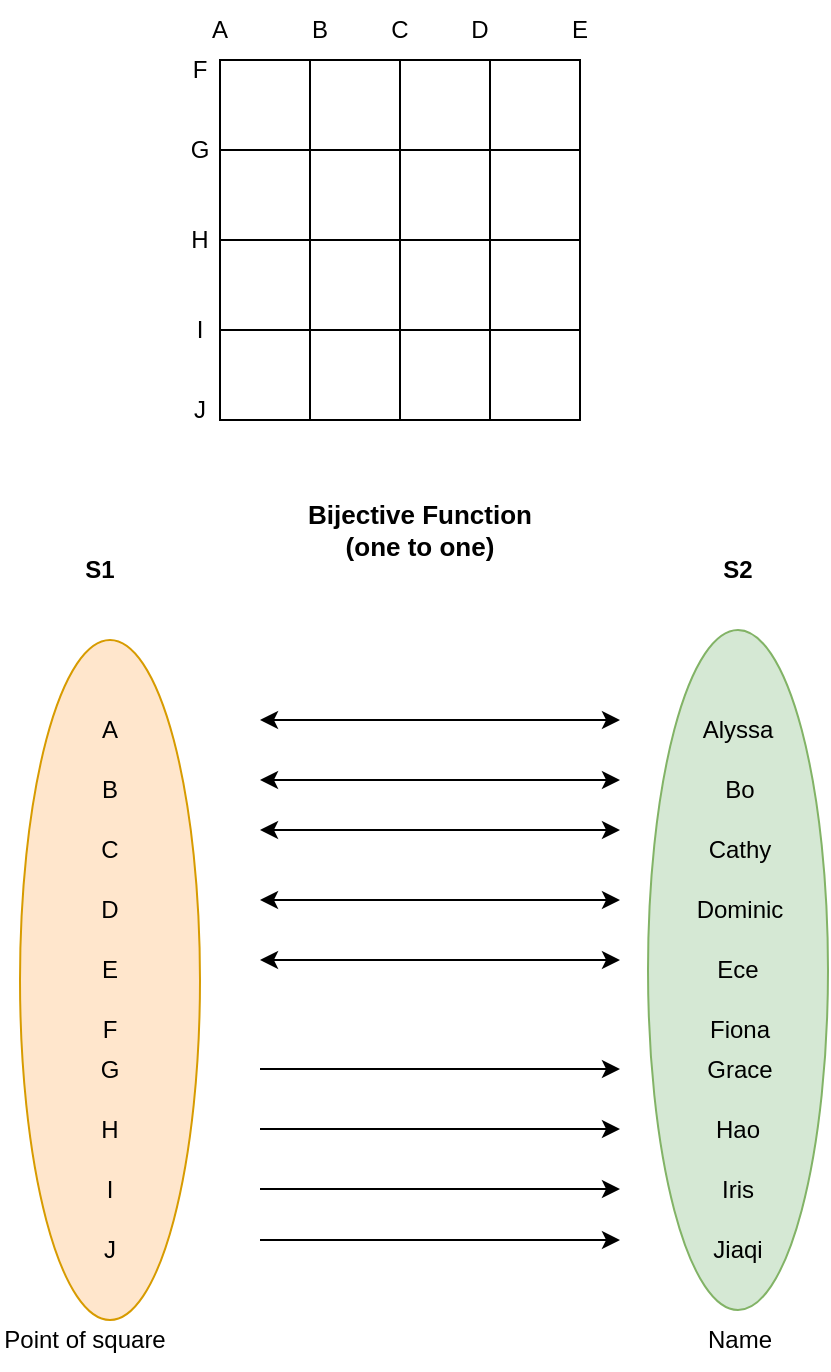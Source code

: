 <mxfile version="22.0.2" type="github" pages="3">
  <diagram name="Page-1" id="C0G1_l1UDHh4eET4bDQB">
    <mxGraphModel dx="906" dy="453" grid="1" gridSize="10" guides="1" tooltips="1" connect="1" arrows="1" fold="1" page="1" pageScale="1" pageWidth="827" pageHeight="1169" math="0" shadow="0">
      <root>
        <mxCell id="0" />
        <mxCell id="1" parent="0" />
        <mxCell id="lIeE3Y5SsQSJ4F84biwz-1" value="" style="whiteSpace=wrap;html=1;aspect=fixed;" parent="1" vertex="1">
          <mxGeometry x="200" y="200" width="180" height="180" as="geometry" />
        </mxCell>
        <mxCell id="lIeE3Y5SsQSJ4F84biwz-2" value="" style="endArrow=none;html=1;rounded=0;entryX=0.75;entryY=0;entryDx=0;entryDy=0;exitX=0.75;exitY=1;exitDx=0;exitDy=0;" parent="1" source="lIeE3Y5SsQSJ4F84biwz-1" target="lIeE3Y5SsQSJ4F84biwz-1" edge="1">
          <mxGeometry width="50" height="50" relative="1" as="geometry">
            <mxPoint x="320" y="260" as="sourcePoint" />
            <mxPoint x="370" y="210" as="targetPoint" />
          </mxGeometry>
        </mxCell>
        <mxCell id="lIeE3Y5SsQSJ4F84biwz-3" value="" style="endArrow=none;html=1;rounded=0;entryX=0.5;entryY=0;entryDx=0;entryDy=0;exitX=0.5;exitY=1;exitDx=0;exitDy=0;" parent="1" source="lIeE3Y5SsQSJ4F84biwz-1" target="lIeE3Y5SsQSJ4F84biwz-1" edge="1">
          <mxGeometry width="50" height="50" relative="1" as="geometry">
            <mxPoint x="320" y="260" as="sourcePoint" />
            <mxPoint x="370" y="210" as="targetPoint" />
          </mxGeometry>
        </mxCell>
        <mxCell id="lIeE3Y5SsQSJ4F84biwz-4" value="" style="endArrow=none;html=1;rounded=0;entryX=0.25;entryY=0;entryDx=0;entryDy=0;exitX=0.25;exitY=1;exitDx=0;exitDy=0;" parent="1" source="lIeE3Y5SsQSJ4F84biwz-1" target="lIeE3Y5SsQSJ4F84biwz-1" edge="1">
          <mxGeometry width="50" height="50" relative="1" as="geometry">
            <mxPoint x="320" y="260" as="sourcePoint" />
            <mxPoint x="370" y="210" as="targetPoint" />
          </mxGeometry>
        </mxCell>
        <mxCell id="lIeE3Y5SsQSJ4F84biwz-5" value="" style="endArrow=none;html=1;rounded=0;exitX=0;exitY=0.25;exitDx=0;exitDy=0;entryX=1;entryY=0.25;entryDx=0;entryDy=0;" parent="1" source="lIeE3Y5SsQSJ4F84biwz-1" target="lIeE3Y5SsQSJ4F84biwz-1" edge="1">
          <mxGeometry width="50" height="50" relative="1" as="geometry">
            <mxPoint x="320" y="260" as="sourcePoint" />
            <mxPoint x="370" y="210" as="targetPoint" />
          </mxGeometry>
        </mxCell>
        <mxCell id="lIeE3Y5SsQSJ4F84biwz-6" value="" style="endArrow=none;html=1;rounded=0;exitX=0;exitY=0.5;exitDx=0;exitDy=0;entryX=1;entryY=0.5;entryDx=0;entryDy=0;" parent="1" source="lIeE3Y5SsQSJ4F84biwz-1" target="lIeE3Y5SsQSJ4F84biwz-1" edge="1">
          <mxGeometry width="50" height="50" relative="1" as="geometry">
            <mxPoint x="320" y="260" as="sourcePoint" />
            <mxPoint x="370" y="210" as="targetPoint" />
          </mxGeometry>
        </mxCell>
        <mxCell id="lIeE3Y5SsQSJ4F84biwz-7" value="" style="endArrow=none;html=1;rounded=0;exitX=0;exitY=0.75;exitDx=0;exitDy=0;entryX=1;entryY=0.75;entryDx=0;entryDy=0;" parent="1" source="lIeE3Y5SsQSJ4F84biwz-1" target="lIeE3Y5SsQSJ4F84biwz-1" edge="1">
          <mxGeometry width="50" height="50" relative="1" as="geometry">
            <mxPoint x="320" y="260" as="sourcePoint" />
            <mxPoint x="370" y="210" as="targetPoint" />
          </mxGeometry>
        </mxCell>
        <mxCell id="lIeE3Y5SsQSJ4F84biwz-8" value="A" style="text;html=1;strokeColor=none;fillColor=none;align=center;verticalAlign=middle;whiteSpace=wrap;rounded=0;" parent="1" vertex="1">
          <mxGeometry x="170" y="170" width="60" height="30" as="geometry" />
        </mxCell>
        <mxCell id="lIeE3Y5SsQSJ4F84biwz-9" value="B" style="text;html=1;strokeColor=none;fillColor=none;align=center;verticalAlign=middle;whiteSpace=wrap;rounded=0;" parent="1" vertex="1">
          <mxGeometry x="220" y="170" width="60" height="30" as="geometry" />
        </mxCell>
        <mxCell id="lIeE3Y5SsQSJ4F84biwz-10" value="C" style="text;html=1;strokeColor=none;fillColor=none;align=center;verticalAlign=middle;whiteSpace=wrap;rounded=0;" parent="1" vertex="1">
          <mxGeometry x="260" y="170" width="60" height="30" as="geometry" />
        </mxCell>
        <mxCell id="lIeE3Y5SsQSJ4F84biwz-11" value="D" style="text;html=1;strokeColor=none;fillColor=none;align=center;verticalAlign=middle;whiteSpace=wrap;rounded=0;" parent="1" vertex="1">
          <mxGeometry x="300" y="170" width="60" height="30" as="geometry" />
        </mxCell>
        <mxCell id="lIeE3Y5SsQSJ4F84biwz-12" value="E" style="text;html=1;strokeColor=none;fillColor=none;align=center;verticalAlign=middle;whiteSpace=wrap;rounded=0;" parent="1" vertex="1">
          <mxGeometry x="350" y="170" width="60" height="30" as="geometry" />
        </mxCell>
        <mxCell id="lIeE3Y5SsQSJ4F84biwz-15" value="F" style="text;html=1;strokeColor=none;fillColor=none;align=center;verticalAlign=middle;whiteSpace=wrap;rounded=0;" parent="1" vertex="1">
          <mxGeometry x="160" y="190" width="60" height="30" as="geometry" />
        </mxCell>
        <mxCell id="lIeE3Y5SsQSJ4F84biwz-16" value="G" style="text;html=1;strokeColor=none;fillColor=none;align=center;verticalAlign=middle;whiteSpace=wrap;rounded=0;" parent="1" vertex="1">
          <mxGeometry x="160" y="230" width="60" height="30" as="geometry" />
        </mxCell>
        <mxCell id="lIeE3Y5SsQSJ4F84biwz-17" value="H" style="text;html=1;strokeColor=none;fillColor=none;align=center;verticalAlign=middle;whiteSpace=wrap;rounded=0;" parent="1" vertex="1">
          <mxGeometry x="160" y="275" width="60" height="30" as="geometry" />
        </mxCell>
        <mxCell id="lIeE3Y5SsQSJ4F84biwz-20" value="I" style="text;html=1;strokeColor=none;fillColor=none;align=center;verticalAlign=middle;whiteSpace=wrap;rounded=0;" parent="1" vertex="1">
          <mxGeometry x="160" y="320" width="60" height="30" as="geometry" />
        </mxCell>
        <mxCell id="lIeE3Y5SsQSJ4F84biwz-21" value="J" style="text;html=1;strokeColor=none;fillColor=none;align=center;verticalAlign=middle;whiteSpace=wrap;rounded=0;" parent="1" vertex="1">
          <mxGeometry x="160" y="360" width="60" height="30" as="geometry" />
        </mxCell>
        <mxCell id="mZZ3oU3MAKDqjdPzpFdO-1" value="" style="ellipse;whiteSpace=wrap;html=1;fillColor=#ffe6cc;strokeColor=#d79b00;" parent="1" vertex="1">
          <mxGeometry x="100" y="490" width="90" height="340" as="geometry" />
        </mxCell>
        <mxCell id="mZZ3oU3MAKDqjdPzpFdO-2" value="A" style="text;html=1;strokeColor=none;fillColor=none;align=center;verticalAlign=middle;whiteSpace=wrap;rounded=0;" parent="1" vertex="1">
          <mxGeometry x="115" y="520" width="60" height="30" as="geometry" />
        </mxCell>
        <mxCell id="mZZ3oU3MAKDqjdPzpFdO-3" value="B" style="text;html=1;strokeColor=none;fillColor=none;align=center;verticalAlign=middle;whiteSpace=wrap;rounded=0;" parent="1" vertex="1">
          <mxGeometry x="115" y="550" width="60" height="30" as="geometry" />
        </mxCell>
        <mxCell id="mZZ3oU3MAKDqjdPzpFdO-4" value="C" style="text;html=1;strokeColor=none;fillColor=none;align=center;verticalAlign=middle;whiteSpace=wrap;rounded=0;" parent="1" vertex="1">
          <mxGeometry x="115" y="580" width="60" height="30" as="geometry" />
        </mxCell>
        <mxCell id="mZZ3oU3MAKDqjdPzpFdO-5" value="D" style="text;html=1;strokeColor=none;fillColor=none;align=center;verticalAlign=middle;whiteSpace=wrap;rounded=0;" parent="1" vertex="1">
          <mxGeometry x="115" y="610" width="60" height="30" as="geometry" />
        </mxCell>
        <mxCell id="mZZ3oU3MAKDqjdPzpFdO-6" value="E" style="text;html=1;strokeColor=none;fillColor=none;align=center;verticalAlign=middle;whiteSpace=wrap;rounded=0;" parent="1" vertex="1">
          <mxGeometry x="115" y="640" width="60" height="30" as="geometry" />
        </mxCell>
        <mxCell id="mZZ3oU3MAKDqjdPzpFdO-7" value="F" style="text;html=1;strokeColor=none;fillColor=none;align=center;verticalAlign=middle;whiteSpace=wrap;rounded=0;" parent="1" vertex="1">
          <mxGeometry x="115" y="670" width="60" height="30" as="geometry" />
        </mxCell>
        <mxCell id="mZZ3oU3MAKDqjdPzpFdO-8" value="H" style="text;html=1;strokeColor=none;fillColor=none;align=center;verticalAlign=middle;whiteSpace=wrap;rounded=0;" parent="1" vertex="1">
          <mxGeometry x="115" y="720" width="60" height="30" as="geometry" />
        </mxCell>
        <mxCell id="mZZ3oU3MAKDqjdPzpFdO-9" value="I" style="text;html=1;strokeColor=none;fillColor=none;align=center;verticalAlign=middle;whiteSpace=wrap;rounded=0;" parent="1" vertex="1">
          <mxGeometry x="115" y="750" width="60" height="30" as="geometry" />
        </mxCell>
        <mxCell id="mZZ3oU3MAKDqjdPzpFdO-10" value="J" style="text;html=1;strokeColor=none;fillColor=none;align=center;verticalAlign=middle;whiteSpace=wrap;rounded=0;" parent="1" vertex="1">
          <mxGeometry x="115" y="780" width="60" height="30" as="geometry" />
        </mxCell>
        <mxCell id="mZZ3oU3MAKDqjdPzpFdO-11" value="" style="ellipse;whiteSpace=wrap;html=1;fillColor=#d5e8d4;strokeColor=#82b366;" parent="1" vertex="1">
          <mxGeometry x="414" y="485" width="90" height="340" as="geometry" />
        </mxCell>
        <mxCell id="mZZ3oU3MAKDqjdPzpFdO-12" value="Alyssa" style="text;html=1;strokeColor=none;fillColor=none;align=center;verticalAlign=middle;whiteSpace=wrap;rounded=0;" parent="1" vertex="1">
          <mxGeometry x="429" y="520" width="60" height="30" as="geometry" />
        </mxCell>
        <mxCell id="mZZ3oU3MAKDqjdPzpFdO-13" value="Bo" style="text;html=1;strokeColor=none;fillColor=none;align=center;verticalAlign=middle;whiteSpace=wrap;rounded=0;" parent="1" vertex="1">
          <mxGeometry x="430" y="550" width="60" height="30" as="geometry" />
        </mxCell>
        <mxCell id="mZZ3oU3MAKDqjdPzpFdO-14" value="Cathy" style="text;html=1;strokeColor=none;fillColor=none;align=center;verticalAlign=middle;whiteSpace=wrap;rounded=0;" parent="1" vertex="1">
          <mxGeometry x="430" y="580" width="60" height="30" as="geometry" />
        </mxCell>
        <mxCell id="mZZ3oU3MAKDqjdPzpFdO-15" value="Dominic" style="text;html=1;strokeColor=none;fillColor=none;align=center;verticalAlign=middle;whiteSpace=wrap;rounded=0;" parent="1" vertex="1">
          <mxGeometry x="430" y="610" width="60" height="30" as="geometry" />
        </mxCell>
        <mxCell id="mZZ3oU3MAKDqjdPzpFdO-16" value="Ece" style="text;html=1;strokeColor=none;fillColor=none;align=center;verticalAlign=middle;whiteSpace=wrap;rounded=0;" parent="1" vertex="1">
          <mxGeometry x="429" y="640" width="60" height="30" as="geometry" />
        </mxCell>
        <mxCell id="mZZ3oU3MAKDqjdPzpFdO-17" value="Fiona" style="text;html=1;strokeColor=none;fillColor=none;align=center;verticalAlign=middle;whiteSpace=wrap;rounded=0;" parent="1" vertex="1">
          <mxGeometry x="430" y="670" width="60" height="30" as="geometry" />
        </mxCell>
        <mxCell id="mZZ3oU3MAKDqjdPzpFdO-18" value="Grace" style="text;html=1;strokeColor=none;fillColor=none;align=center;verticalAlign=middle;whiteSpace=wrap;rounded=0;" parent="1" vertex="1">
          <mxGeometry x="430" y="690" width="60" height="30" as="geometry" />
        </mxCell>
        <mxCell id="mZZ3oU3MAKDqjdPzpFdO-19" value="G" style="text;html=1;strokeColor=none;fillColor=none;align=center;verticalAlign=middle;whiteSpace=wrap;rounded=0;" parent="1" vertex="1">
          <mxGeometry x="115" y="690" width="60" height="30" as="geometry" />
        </mxCell>
        <mxCell id="mZZ3oU3MAKDqjdPzpFdO-20" value="Hao" style="text;html=1;strokeColor=none;fillColor=none;align=center;verticalAlign=middle;whiteSpace=wrap;rounded=0;" parent="1" vertex="1">
          <mxGeometry x="429" y="720" width="60" height="30" as="geometry" />
        </mxCell>
        <mxCell id="mZZ3oU3MAKDqjdPzpFdO-21" value="Iris" style="text;html=1;strokeColor=none;fillColor=none;align=center;verticalAlign=middle;whiteSpace=wrap;rounded=0;" parent="1" vertex="1">
          <mxGeometry x="429" y="750" width="60" height="30" as="geometry" />
        </mxCell>
        <mxCell id="mZZ3oU3MAKDqjdPzpFdO-22" value="Jiaqi" style="text;html=1;strokeColor=none;fillColor=none;align=center;verticalAlign=middle;whiteSpace=wrap;rounded=0;" parent="1" vertex="1">
          <mxGeometry x="429" y="780" width="60" height="30" as="geometry" />
        </mxCell>
        <mxCell id="mZZ3oU3MAKDqjdPzpFdO-23" value="" style="endArrow=classic;html=1;rounded=0;" parent="1" edge="1">
          <mxGeometry width="50" height="50" relative="1" as="geometry">
            <mxPoint x="220" y="790" as="sourcePoint" />
            <mxPoint x="400" y="790" as="targetPoint" />
          </mxGeometry>
        </mxCell>
        <mxCell id="mZZ3oU3MAKDqjdPzpFdO-24" value="" style="endArrow=classic;html=1;rounded=0;" parent="1" edge="1">
          <mxGeometry width="50" height="50" relative="1" as="geometry">
            <mxPoint x="220" y="764.5" as="sourcePoint" />
            <mxPoint x="400" y="764.5" as="targetPoint" />
          </mxGeometry>
        </mxCell>
        <mxCell id="mZZ3oU3MAKDqjdPzpFdO-25" value="" style="endArrow=classic;html=1;rounded=0;" parent="1" edge="1">
          <mxGeometry width="50" height="50" relative="1" as="geometry">
            <mxPoint x="220" y="734.5" as="sourcePoint" />
            <mxPoint x="400" y="734.5" as="targetPoint" />
          </mxGeometry>
        </mxCell>
        <mxCell id="mZZ3oU3MAKDqjdPzpFdO-26" value="" style="endArrow=classic;html=1;rounded=0;" parent="1" edge="1">
          <mxGeometry width="50" height="50" relative="1" as="geometry">
            <mxPoint x="220" y="704.5" as="sourcePoint" />
            <mxPoint x="400" y="704.5" as="targetPoint" />
          </mxGeometry>
        </mxCell>
        <mxCell id="mZZ3oU3MAKDqjdPzpFdO-33" value="&lt;b&gt;S1&lt;/b&gt;" style="text;html=1;strokeColor=none;fillColor=none;align=center;verticalAlign=middle;whiteSpace=wrap;rounded=0;" parent="1" vertex="1">
          <mxGeometry x="110" y="440" width="60" height="30" as="geometry" />
        </mxCell>
        <mxCell id="mZZ3oU3MAKDqjdPzpFdO-34" value="&lt;b&gt;S2&lt;/b&gt;" style="text;html=1;strokeColor=none;fillColor=none;align=center;verticalAlign=middle;whiteSpace=wrap;rounded=0;" parent="1" vertex="1">
          <mxGeometry x="429" y="440" width="60" height="30" as="geometry" />
        </mxCell>
        <mxCell id="mZZ3oU3MAKDqjdPzpFdO-35" value="&lt;b&gt;&lt;font style=&quot;font-size: 13px;&quot;&gt;Bijective Function&lt;br&gt;(one to one)&lt;br&gt;&lt;/font&gt;&lt;/b&gt;" style="text;html=1;strokeColor=none;fillColor=none;align=center;verticalAlign=middle;whiteSpace=wrap;rounded=0;" parent="1" vertex="1">
          <mxGeometry x="230" y="420" width="140" height="30" as="geometry" />
        </mxCell>
        <mxCell id="mZZ3oU3MAKDqjdPzpFdO-36" value="Name" style="text;html=1;strokeColor=none;fillColor=none;align=center;verticalAlign=middle;whiteSpace=wrap;rounded=0;" parent="1" vertex="1">
          <mxGeometry x="430" y="825" width="60" height="30" as="geometry" />
        </mxCell>
        <mxCell id="mZZ3oU3MAKDqjdPzpFdO-37" value="Point of square" style="text;html=1;strokeColor=none;fillColor=none;align=center;verticalAlign=middle;whiteSpace=wrap;rounded=0;" parent="1" vertex="1">
          <mxGeometry x="90" y="825" width="85" height="30" as="geometry" />
        </mxCell>
        <mxCell id="hOYhqcA-oCMQtf53ZVOD-1" value="" style="endArrow=classic;startArrow=classic;html=1;rounded=0;" parent="1" edge="1">
          <mxGeometry width="50" height="50" relative="1" as="geometry">
            <mxPoint x="220" y="530" as="sourcePoint" />
            <mxPoint x="400" y="530" as="targetPoint" />
          </mxGeometry>
        </mxCell>
        <mxCell id="hOYhqcA-oCMQtf53ZVOD-2" value="" style="endArrow=classic;startArrow=classic;html=1;rounded=0;" parent="1" edge="1">
          <mxGeometry width="50" height="50" relative="1" as="geometry">
            <mxPoint x="220" y="560" as="sourcePoint" />
            <mxPoint x="400" y="560" as="targetPoint" />
          </mxGeometry>
        </mxCell>
        <mxCell id="hOYhqcA-oCMQtf53ZVOD-3" value="" style="endArrow=classic;startArrow=classic;html=1;rounded=0;" parent="1" edge="1">
          <mxGeometry width="50" height="50" relative="1" as="geometry">
            <mxPoint x="220" y="585" as="sourcePoint" />
            <mxPoint x="400" y="585" as="targetPoint" />
          </mxGeometry>
        </mxCell>
        <mxCell id="hOYhqcA-oCMQtf53ZVOD-4" value="" style="endArrow=classic;startArrow=classic;html=1;rounded=0;" parent="1" edge="1">
          <mxGeometry width="50" height="50" relative="1" as="geometry">
            <mxPoint x="220" y="620" as="sourcePoint" />
            <mxPoint x="400" y="620" as="targetPoint" />
          </mxGeometry>
        </mxCell>
        <mxCell id="hOYhqcA-oCMQtf53ZVOD-5" value="" style="endArrow=classic;startArrow=classic;html=1;rounded=0;" parent="1" edge="1">
          <mxGeometry width="50" height="50" relative="1" as="geometry">
            <mxPoint x="220" y="650" as="sourcePoint" />
            <mxPoint x="400" y="650" as="targetPoint" />
          </mxGeometry>
        </mxCell>
      </root>
    </mxGraphModel>
  </diagram>
  <diagram id="cnEJ7bjoybjFlkjssJ6n" name="Page-2">
    <mxGraphModel dx="906" dy="433" grid="1" gridSize="10" guides="1" tooltips="1" connect="1" arrows="1" fold="1" page="1" pageScale="1" pageWidth="827" pageHeight="1169" math="0" shadow="0">
      <root>
        <mxCell id="0" />
        <mxCell id="1" parent="0" />
        <mxCell id="c5jjlS90ONC6z_Dt9k56-1" value="" style="whiteSpace=wrap;html=1;aspect=fixed;" vertex="1" parent="1">
          <mxGeometry x="70" y="50" width="180" height="180" as="geometry" />
        </mxCell>
        <mxCell id="c5jjlS90ONC6z_Dt9k56-2" value="" style="endArrow=none;html=1;rounded=0;entryX=0.75;entryY=0;entryDx=0;entryDy=0;exitX=0.75;exitY=1;exitDx=0;exitDy=0;" edge="1" parent="1" source="c5jjlS90ONC6z_Dt9k56-1" target="c5jjlS90ONC6z_Dt9k56-1">
          <mxGeometry width="50" height="50" relative="1" as="geometry">
            <mxPoint x="190" y="110" as="sourcePoint" />
            <mxPoint x="240" y="60" as="targetPoint" />
          </mxGeometry>
        </mxCell>
        <mxCell id="c5jjlS90ONC6z_Dt9k56-3" value="" style="endArrow=none;html=1;rounded=0;entryX=0.5;entryY=0;entryDx=0;entryDy=0;exitX=0.5;exitY=1;exitDx=0;exitDy=0;" edge="1" parent="1" source="c5jjlS90ONC6z_Dt9k56-1" target="c5jjlS90ONC6z_Dt9k56-1">
          <mxGeometry width="50" height="50" relative="1" as="geometry">
            <mxPoint x="190" y="110" as="sourcePoint" />
            <mxPoint x="240" y="60" as="targetPoint" />
          </mxGeometry>
        </mxCell>
        <mxCell id="c5jjlS90ONC6z_Dt9k56-4" value="" style="endArrow=none;html=1;rounded=0;entryX=0.25;entryY=0;entryDx=0;entryDy=0;exitX=0.25;exitY=1;exitDx=0;exitDy=0;" edge="1" parent="1" source="c5jjlS90ONC6z_Dt9k56-1" target="c5jjlS90ONC6z_Dt9k56-1">
          <mxGeometry width="50" height="50" relative="1" as="geometry">
            <mxPoint x="190" y="110" as="sourcePoint" />
            <mxPoint x="240" y="60" as="targetPoint" />
          </mxGeometry>
        </mxCell>
        <mxCell id="c5jjlS90ONC6z_Dt9k56-5" value="" style="endArrow=none;html=1;rounded=0;exitX=0;exitY=0.25;exitDx=0;exitDy=0;entryX=1;entryY=0.25;entryDx=0;entryDy=0;" edge="1" parent="1" source="c5jjlS90ONC6z_Dt9k56-1" target="c5jjlS90ONC6z_Dt9k56-1">
          <mxGeometry width="50" height="50" relative="1" as="geometry">
            <mxPoint x="190" y="110" as="sourcePoint" />
            <mxPoint x="240" y="60" as="targetPoint" />
          </mxGeometry>
        </mxCell>
        <mxCell id="c5jjlS90ONC6z_Dt9k56-6" value="" style="endArrow=none;html=1;rounded=0;exitX=0;exitY=0.5;exitDx=0;exitDy=0;entryX=1;entryY=0.5;entryDx=0;entryDy=0;" edge="1" parent="1" source="c5jjlS90ONC6z_Dt9k56-1" target="c5jjlS90ONC6z_Dt9k56-1">
          <mxGeometry width="50" height="50" relative="1" as="geometry">
            <mxPoint x="190" y="110" as="sourcePoint" />
            <mxPoint x="240" y="60" as="targetPoint" />
          </mxGeometry>
        </mxCell>
        <mxCell id="c5jjlS90ONC6z_Dt9k56-7" value="" style="endArrow=none;html=1;rounded=0;exitX=0;exitY=0.75;exitDx=0;exitDy=0;entryX=1;entryY=0.75;entryDx=0;entryDy=0;" edge="1" parent="1" source="c5jjlS90ONC6z_Dt9k56-1" target="c5jjlS90ONC6z_Dt9k56-1">
          <mxGeometry width="50" height="50" relative="1" as="geometry">
            <mxPoint x="190" y="110" as="sourcePoint" />
            <mxPoint x="240" y="60" as="targetPoint" />
          </mxGeometry>
        </mxCell>
        <mxCell id="c5jjlS90ONC6z_Dt9k56-8" value="A" style="text;html=1;strokeColor=none;fillColor=none;align=center;verticalAlign=middle;whiteSpace=wrap;rounded=0;" vertex="1" parent="1">
          <mxGeometry x="40" y="20" width="60" height="30" as="geometry" />
        </mxCell>
        <mxCell id="c5jjlS90ONC6z_Dt9k56-9" value="B" style="text;html=1;strokeColor=none;fillColor=none;align=center;verticalAlign=middle;whiteSpace=wrap;rounded=0;" vertex="1" parent="1">
          <mxGeometry x="90" y="20" width="60" height="30" as="geometry" />
        </mxCell>
        <mxCell id="c5jjlS90ONC6z_Dt9k56-10" value="C" style="text;html=1;strokeColor=none;fillColor=none;align=center;verticalAlign=middle;whiteSpace=wrap;rounded=0;" vertex="1" parent="1">
          <mxGeometry x="130" y="20" width="60" height="30" as="geometry" />
        </mxCell>
        <mxCell id="c5jjlS90ONC6z_Dt9k56-11" value="D" style="text;html=1;strokeColor=none;fillColor=none;align=center;verticalAlign=middle;whiteSpace=wrap;rounded=0;" vertex="1" parent="1">
          <mxGeometry x="170" y="20" width="60" height="30" as="geometry" />
        </mxCell>
        <mxCell id="c5jjlS90ONC6z_Dt9k56-12" value="E" style="text;html=1;strokeColor=none;fillColor=none;align=center;verticalAlign=middle;whiteSpace=wrap;rounded=0;" vertex="1" parent="1">
          <mxGeometry x="220" y="20" width="60" height="30" as="geometry" />
        </mxCell>
        <mxCell id="c5jjlS90ONC6z_Dt9k56-13" value="F" style="text;html=1;strokeColor=none;fillColor=none;align=center;verticalAlign=middle;whiteSpace=wrap;rounded=0;" vertex="1" parent="1">
          <mxGeometry x="30" y="40" width="60" height="30" as="geometry" />
        </mxCell>
        <mxCell id="c5jjlS90ONC6z_Dt9k56-14" value="G" style="text;html=1;strokeColor=none;fillColor=none;align=center;verticalAlign=middle;whiteSpace=wrap;rounded=0;" vertex="1" parent="1">
          <mxGeometry x="30" y="80" width="60" height="30" as="geometry" />
        </mxCell>
        <mxCell id="c5jjlS90ONC6z_Dt9k56-15" value="H" style="text;html=1;strokeColor=none;fillColor=none;align=center;verticalAlign=middle;whiteSpace=wrap;rounded=0;" vertex="1" parent="1">
          <mxGeometry x="30" y="125" width="60" height="30" as="geometry" />
        </mxCell>
        <mxCell id="c5jjlS90ONC6z_Dt9k56-16" value="I" style="text;html=1;strokeColor=none;fillColor=none;align=center;verticalAlign=middle;whiteSpace=wrap;rounded=0;" vertex="1" parent="1">
          <mxGeometry x="30" y="170" width="60" height="30" as="geometry" />
        </mxCell>
        <mxCell id="c5jjlS90ONC6z_Dt9k56-17" value="" style="whiteSpace=wrap;html=1;aspect=fixed;" vertex="1" parent="1">
          <mxGeometry x="290" y="50" width="180" height="180" as="geometry" />
        </mxCell>
        <mxCell id="c5jjlS90ONC6z_Dt9k56-18" value="" style="endArrow=none;html=1;rounded=0;entryX=0.75;entryY=0;entryDx=0;entryDy=0;exitX=0.75;exitY=1;exitDx=0;exitDy=0;" edge="1" parent="1" source="c5jjlS90ONC6z_Dt9k56-17" target="c5jjlS90ONC6z_Dt9k56-17">
          <mxGeometry width="50" height="50" relative="1" as="geometry">
            <mxPoint x="410" y="110" as="sourcePoint" />
            <mxPoint x="460" y="60" as="targetPoint" />
          </mxGeometry>
        </mxCell>
        <mxCell id="c5jjlS90ONC6z_Dt9k56-19" value="" style="endArrow=none;html=1;rounded=0;entryX=0.5;entryY=0;entryDx=0;entryDy=0;exitX=0.5;exitY=1;exitDx=0;exitDy=0;" edge="1" parent="1" source="c5jjlS90ONC6z_Dt9k56-17" target="c5jjlS90ONC6z_Dt9k56-17">
          <mxGeometry width="50" height="50" relative="1" as="geometry">
            <mxPoint x="410" y="110" as="sourcePoint" />
            <mxPoint x="460" y="60" as="targetPoint" />
          </mxGeometry>
        </mxCell>
        <mxCell id="c5jjlS90ONC6z_Dt9k56-20" value="" style="endArrow=none;html=1;rounded=0;entryX=0.25;entryY=0;entryDx=0;entryDy=0;exitX=0.25;exitY=1;exitDx=0;exitDy=0;" edge="1" parent="1" source="c5jjlS90ONC6z_Dt9k56-17" target="c5jjlS90ONC6z_Dt9k56-17">
          <mxGeometry width="50" height="50" relative="1" as="geometry">
            <mxPoint x="410" y="110" as="sourcePoint" />
            <mxPoint x="460" y="60" as="targetPoint" />
          </mxGeometry>
        </mxCell>
        <mxCell id="c5jjlS90ONC6z_Dt9k56-21" value="" style="endArrow=none;html=1;rounded=0;exitX=0;exitY=0.25;exitDx=0;exitDy=0;entryX=1;entryY=0.25;entryDx=0;entryDy=0;" edge="1" parent="1" source="c5jjlS90ONC6z_Dt9k56-17" target="c5jjlS90ONC6z_Dt9k56-17">
          <mxGeometry width="50" height="50" relative="1" as="geometry">
            <mxPoint x="410" y="110" as="sourcePoint" />
            <mxPoint x="460" y="60" as="targetPoint" />
          </mxGeometry>
        </mxCell>
        <mxCell id="c5jjlS90ONC6z_Dt9k56-22" value="" style="endArrow=none;html=1;rounded=0;exitX=0;exitY=0.5;exitDx=0;exitDy=0;entryX=1;entryY=0.5;entryDx=0;entryDy=0;" edge="1" parent="1" source="c5jjlS90ONC6z_Dt9k56-17" target="c5jjlS90ONC6z_Dt9k56-17">
          <mxGeometry width="50" height="50" relative="1" as="geometry">
            <mxPoint x="410" y="110" as="sourcePoint" />
            <mxPoint x="460" y="60" as="targetPoint" />
          </mxGeometry>
        </mxCell>
        <mxCell id="c5jjlS90ONC6z_Dt9k56-23" value="" style="endArrow=none;html=1;rounded=0;exitX=0;exitY=0.75;exitDx=0;exitDy=0;entryX=1;entryY=0.75;entryDx=0;entryDy=0;" edge="1" parent="1" source="c5jjlS90ONC6z_Dt9k56-17" target="c5jjlS90ONC6z_Dt9k56-17">
          <mxGeometry width="50" height="50" relative="1" as="geometry">
            <mxPoint x="410" y="110" as="sourcePoint" />
            <mxPoint x="460" y="60" as="targetPoint" />
          </mxGeometry>
        </mxCell>
        <mxCell id="c5jjlS90ONC6z_Dt9k56-24" value="A" style="text;html=1;strokeColor=none;fillColor=none;align=center;verticalAlign=middle;whiteSpace=wrap;rounded=0;" vertex="1" parent="1">
          <mxGeometry x="260" y="20" width="60" height="30" as="geometry" />
        </mxCell>
        <mxCell id="c5jjlS90ONC6z_Dt9k56-25" value="B" style="text;html=1;strokeColor=none;fillColor=none;align=center;verticalAlign=middle;whiteSpace=wrap;rounded=0;" vertex="1" parent="1">
          <mxGeometry x="310" y="20" width="60" height="30" as="geometry" />
        </mxCell>
        <mxCell id="c5jjlS90ONC6z_Dt9k56-26" value="C" style="text;html=1;strokeColor=none;fillColor=none;align=center;verticalAlign=middle;whiteSpace=wrap;rounded=0;" vertex="1" parent="1">
          <mxGeometry x="350" y="20" width="60" height="30" as="geometry" />
        </mxCell>
        <mxCell id="c5jjlS90ONC6z_Dt9k56-27" value="D" style="text;html=1;strokeColor=none;fillColor=none;align=center;verticalAlign=middle;whiteSpace=wrap;rounded=0;" vertex="1" parent="1">
          <mxGeometry x="390" y="20" width="60" height="30" as="geometry" />
        </mxCell>
        <mxCell id="c5jjlS90ONC6z_Dt9k56-28" value="E" style="text;html=1;strokeColor=none;fillColor=none;align=center;verticalAlign=middle;whiteSpace=wrap;rounded=0;" vertex="1" parent="1">
          <mxGeometry x="440" y="20" width="60" height="30" as="geometry" />
        </mxCell>
        <mxCell id="c5jjlS90ONC6z_Dt9k56-29" value="" style="whiteSpace=wrap;html=1;aspect=fixed;" vertex="1" parent="1">
          <mxGeometry x="510" y="50" width="180" height="180" as="geometry" />
        </mxCell>
        <mxCell id="c5jjlS90ONC6z_Dt9k56-30" value="" style="endArrow=none;html=1;rounded=0;entryX=0.75;entryY=0;entryDx=0;entryDy=0;exitX=0.75;exitY=1;exitDx=0;exitDy=0;" edge="1" parent="1" source="c5jjlS90ONC6z_Dt9k56-29" target="c5jjlS90ONC6z_Dt9k56-29">
          <mxGeometry width="50" height="50" relative="1" as="geometry">
            <mxPoint x="630" y="110" as="sourcePoint" />
            <mxPoint x="680" y="60" as="targetPoint" />
          </mxGeometry>
        </mxCell>
        <mxCell id="c5jjlS90ONC6z_Dt9k56-31" value="" style="endArrow=none;html=1;rounded=0;entryX=0.5;entryY=0;entryDx=0;entryDy=0;exitX=0.5;exitY=1;exitDx=0;exitDy=0;" edge="1" parent="1" source="c5jjlS90ONC6z_Dt9k56-29" target="c5jjlS90ONC6z_Dt9k56-29">
          <mxGeometry width="50" height="50" relative="1" as="geometry">
            <mxPoint x="630" y="110" as="sourcePoint" />
            <mxPoint x="680" y="60" as="targetPoint" />
          </mxGeometry>
        </mxCell>
        <mxCell id="c5jjlS90ONC6z_Dt9k56-32" value="" style="endArrow=none;html=1;rounded=0;entryX=0.25;entryY=0;entryDx=0;entryDy=0;exitX=0.25;exitY=1;exitDx=0;exitDy=0;" edge="1" parent="1" source="c5jjlS90ONC6z_Dt9k56-29" target="c5jjlS90ONC6z_Dt9k56-29">
          <mxGeometry width="50" height="50" relative="1" as="geometry">
            <mxPoint x="630" y="110" as="sourcePoint" />
            <mxPoint x="680" y="60" as="targetPoint" />
          </mxGeometry>
        </mxCell>
        <mxCell id="c5jjlS90ONC6z_Dt9k56-33" value="" style="endArrow=none;html=1;rounded=0;exitX=0;exitY=0.25;exitDx=0;exitDy=0;entryX=1;entryY=0.25;entryDx=0;entryDy=0;" edge="1" parent="1" source="c5jjlS90ONC6z_Dt9k56-29" target="c5jjlS90ONC6z_Dt9k56-29">
          <mxGeometry width="50" height="50" relative="1" as="geometry">
            <mxPoint x="630" y="110" as="sourcePoint" />
            <mxPoint x="680" y="60" as="targetPoint" />
          </mxGeometry>
        </mxCell>
        <mxCell id="c5jjlS90ONC6z_Dt9k56-34" value="" style="endArrow=none;html=1;rounded=0;exitX=0;exitY=0.5;exitDx=0;exitDy=0;entryX=1;entryY=0.5;entryDx=0;entryDy=0;" edge="1" parent="1" source="c5jjlS90ONC6z_Dt9k56-29" target="c5jjlS90ONC6z_Dt9k56-29">
          <mxGeometry width="50" height="50" relative="1" as="geometry">
            <mxPoint x="630" y="110" as="sourcePoint" />
            <mxPoint x="680" y="60" as="targetPoint" />
          </mxGeometry>
        </mxCell>
        <mxCell id="c5jjlS90ONC6z_Dt9k56-35" value="" style="endArrow=none;html=1;rounded=0;exitX=0;exitY=0.75;exitDx=0;exitDy=0;entryX=1;entryY=0.75;entryDx=0;entryDy=0;" edge="1" parent="1" source="c5jjlS90ONC6z_Dt9k56-29" target="c5jjlS90ONC6z_Dt9k56-29">
          <mxGeometry width="50" height="50" relative="1" as="geometry">
            <mxPoint x="630" y="110" as="sourcePoint" />
            <mxPoint x="680" y="60" as="targetPoint" />
          </mxGeometry>
        </mxCell>
        <mxCell id="c5jjlS90ONC6z_Dt9k56-36" value="B" style="text;html=1;strokeColor=none;fillColor=none;align=center;verticalAlign=middle;whiteSpace=wrap;rounded=0;" vertex="1" parent="1">
          <mxGeometry x="530" y="20" width="60" height="30" as="geometry" />
        </mxCell>
        <mxCell id="c5jjlS90ONC6z_Dt9k56-37" value="C" style="text;html=1;strokeColor=none;fillColor=none;align=center;verticalAlign=middle;whiteSpace=wrap;rounded=0;" vertex="1" parent="1">
          <mxGeometry x="570" y="20" width="60" height="30" as="geometry" />
        </mxCell>
        <mxCell id="c5jjlS90ONC6z_Dt9k56-38" value="D" style="text;html=1;strokeColor=none;fillColor=none;align=center;verticalAlign=middle;whiteSpace=wrap;rounded=0;" vertex="1" parent="1">
          <mxGeometry x="610" y="20" width="60" height="30" as="geometry" />
        </mxCell>
        <mxCell id="c5jjlS90ONC6z_Dt9k56-39" value="E" style="text;html=1;strokeColor=none;fillColor=none;align=center;verticalAlign=middle;whiteSpace=wrap;rounded=0;" vertex="1" parent="1">
          <mxGeometry x="660" y="20" width="60" height="30" as="geometry" />
        </mxCell>
        <mxCell id="Fpjoe-NBDOH3HcTCh0Ek-1" value="J" style="text;html=1;strokeColor=none;fillColor=none;align=center;verticalAlign=middle;whiteSpace=wrap;rounded=0;" vertex="1" parent="1">
          <mxGeometry x="30" y="210" width="60" height="30" as="geometry" />
        </mxCell>
        <mxCell id="Fpjoe-NBDOH3HcTCh0Ek-2" value="A" style="text;html=1;strokeColor=none;fillColor=none;align=center;verticalAlign=middle;whiteSpace=wrap;rounded=0;" vertex="1" parent="1">
          <mxGeometry x="490" y="20" width="60" height="30" as="geometry" />
        </mxCell>
      </root>
    </mxGraphModel>
  </diagram>
  <diagram id="MBXHkAu6q1TNRxMxLo_Y" name="Page-3">
    <mxGraphModel dx="906" dy="453" grid="1" gridSize="10" guides="1" tooltips="1" connect="1" arrows="1" fold="1" page="1" pageScale="1" pageWidth="827" pageHeight="1169" math="0" shadow="0">
      <root>
        <mxCell id="0" />
        <mxCell id="1" parent="0" />
      </root>
    </mxGraphModel>
  </diagram>
</mxfile>

